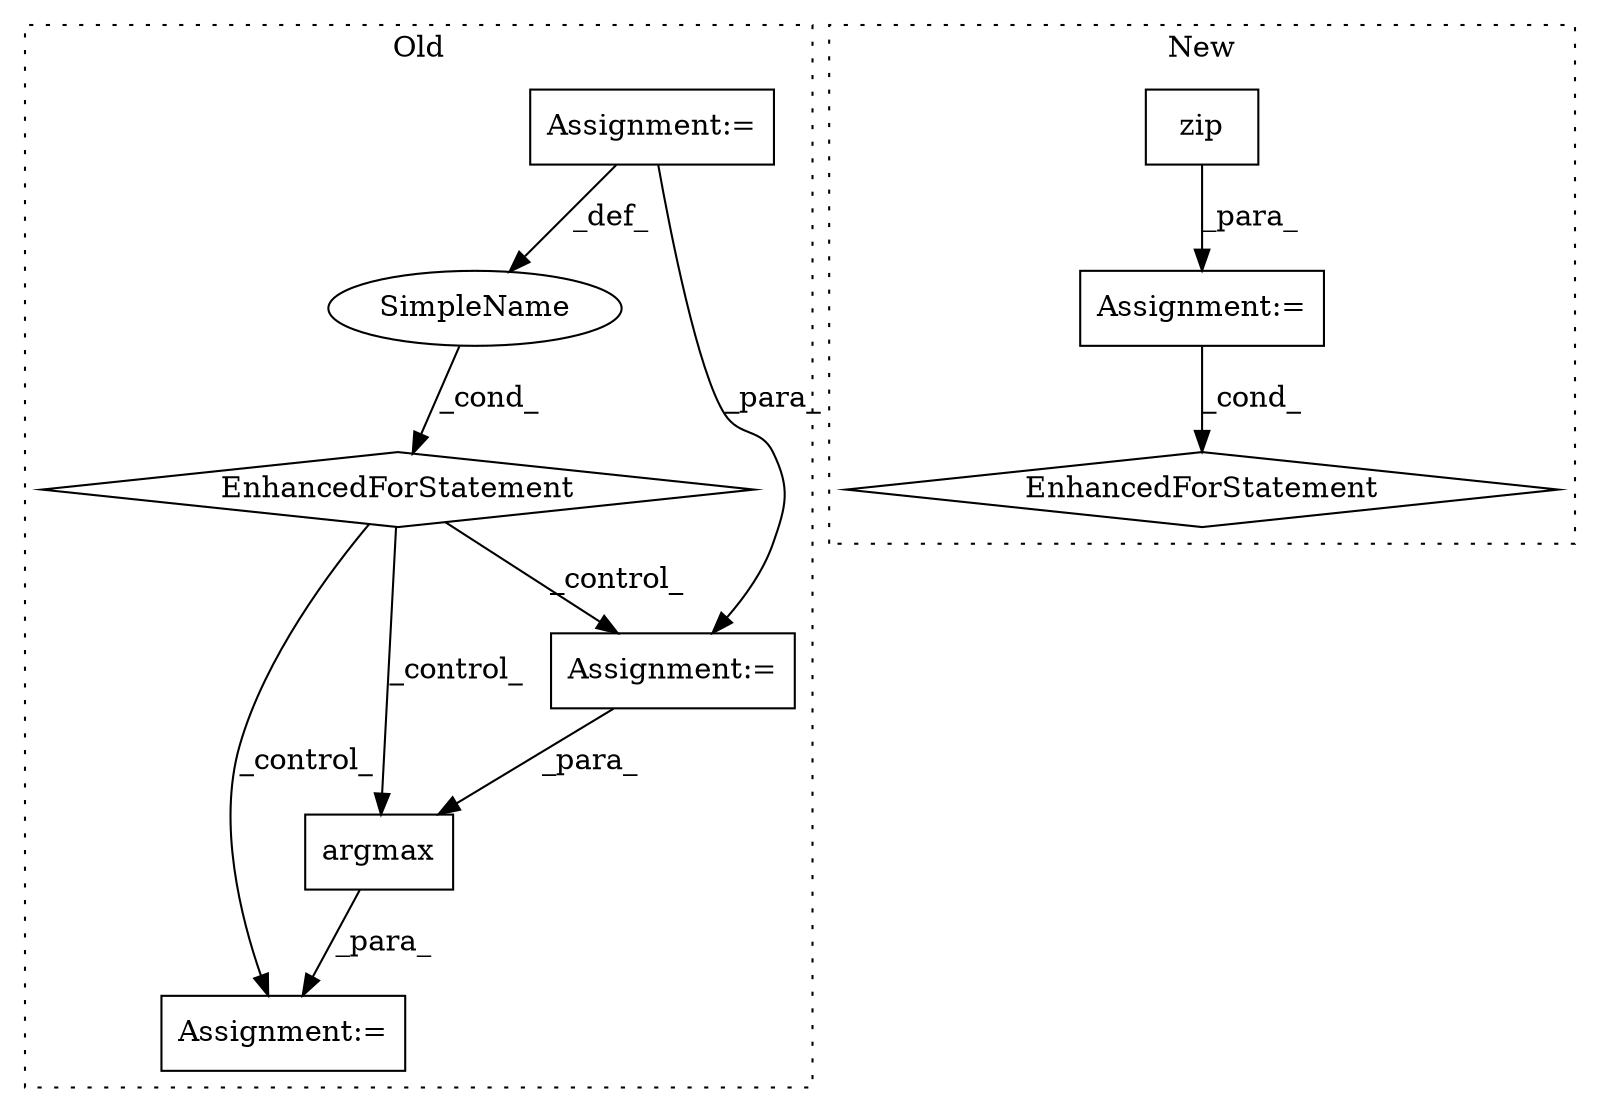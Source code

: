 digraph G {
subgraph cluster0 {
1 [label="argmax" a="32" s="6629,6637" l="7,1" shape="box"];
4 [label="Assignment:=" a="7" s="6622" l="1" shape="box"];
6 [label="EnhancedForStatement" a="70" s="6227,6298" l="53,2" shape="diamond"];
7 [label="SimpleName" a="42" s="6289" l="2" shape="ellipse"];
8 [label="Assignment:=" a="7" s="6589" l="20" shape="box"];
9 [label="Assignment:=" a="7" s="6227,6298" l="53,2" shape="box"];
label = "Old";
style="dotted";
}
subgraph cluster1 {
2 [label="zip" a="32" s="7799,7807" l="4,1" shape="box"];
3 [label="Assignment:=" a="7" s="7793" l="1" shape="box"];
5 [label="EnhancedForStatement" a="70" s="8178,8255" l="57,2" shape="diamond"];
label = "New";
style="dotted";
}
1 -> 4 [label="_para_"];
2 -> 3 [label="_para_"];
3 -> 5 [label="_cond_"];
6 -> 8 [label="_control_"];
6 -> 4 [label="_control_"];
6 -> 1 [label="_control_"];
7 -> 6 [label="_cond_"];
8 -> 1 [label="_para_"];
9 -> 8 [label="_para_"];
9 -> 7 [label="_def_"];
}